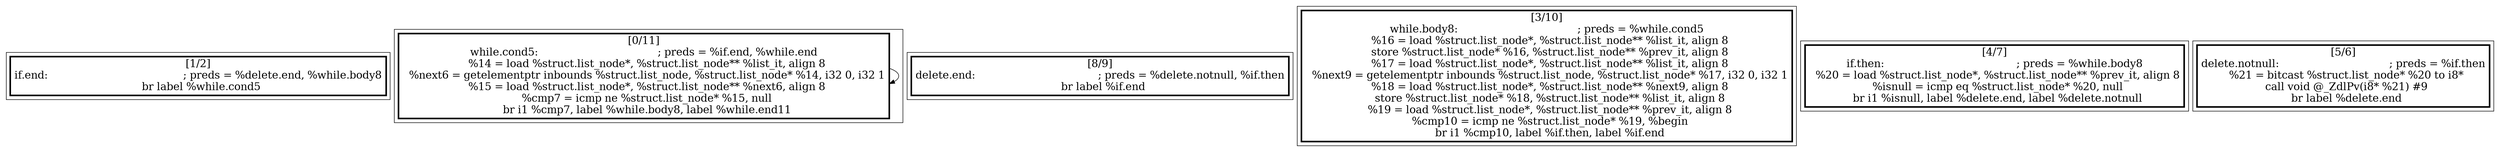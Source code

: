 
digraph G {





subgraph cluster4 {


node267 [penwidth=3.0,fontsize=20,shape=rectangle,label="[1/2]
if.end:                                           ; preds = %delete.end, %while.body8
  br label %while.cond5
" ]



}

subgraph cluster3 {


node266 [penwidth=3.0,fontsize=20,shape=rectangle,label="[0/11]
while.cond5:                                      ; preds = %if.end, %while.end
  %14 = load %struct.list_node*, %struct.list_node** %list_it, align 8
  %next6 = getelementptr inbounds %struct.list_node, %struct.list_node* %14, i32 0, i32 1
  %15 = load %struct.list_node*, %struct.list_node** %next6, align 8
  %cmp7 = icmp ne %struct.list_node* %15, null
  br i1 %cmp7, label %while.body8, label %while.end11
" ]

node266->node266 [ ]


}

subgraph cluster2 {


node265 [penwidth=3.0,fontsize=20,shape=rectangle,label="[8/9]
delete.end:                                       ; preds = %delete.notnull, %if.then
  br label %if.end
" ]



}

subgraph cluster5 {


node268 [penwidth=3.0,fontsize=20,shape=rectangle,label="[3/10]
while.body8:                                      ; preds = %while.cond5
  %16 = load %struct.list_node*, %struct.list_node** %list_it, align 8
  store %struct.list_node* %16, %struct.list_node** %prev_it, align 8
  %17 = load %struct.list_node*, %struct.list_node** %list_it, align 8
  %next9 = getelementptr inbounds %struct.list_node, %struct.list_node* %17, i32 0, i32 1
  %18 = load %struct.list_node*, %struct.list_node** %next9, align 8
  store %struct.list_node* %18, %struct.list_node** %list_it, align 8
  %19 = load %struct.list_node*, %struct.list_node** %prev_it, align 8
  %cmp10 = icmp ne %struct.list_node* %19, %begin
  br i1 %cmp10, label %if.then, label %if.end
" ]



}

subgraph cluster0 {


node263 [penwidth=3.0,fontsize=20,shape=rectangle,label="[4/7]
if.then:                                          ; preds = %while.body8
  %20 = load %struct.list_node*, %struct.list_node** %prev_it, align 8
  %isnull = icmp eq %struct.list_node* %20, null
  br i1 %isnull, label %delete.end, label %delete.notnull
" ]



}

subgraph cluster1 {


node264 [penwidth=3.0,fontsize=20,shape=rectangle,label="[5/6]
delete.notnull:                                   ; preds = %if.then
  %21 = bitcast %struct.list_node* %20 to i8*
  call void @_ZdlPv(i8* %21) #9
  br label %delete.end
" ]



}

}
